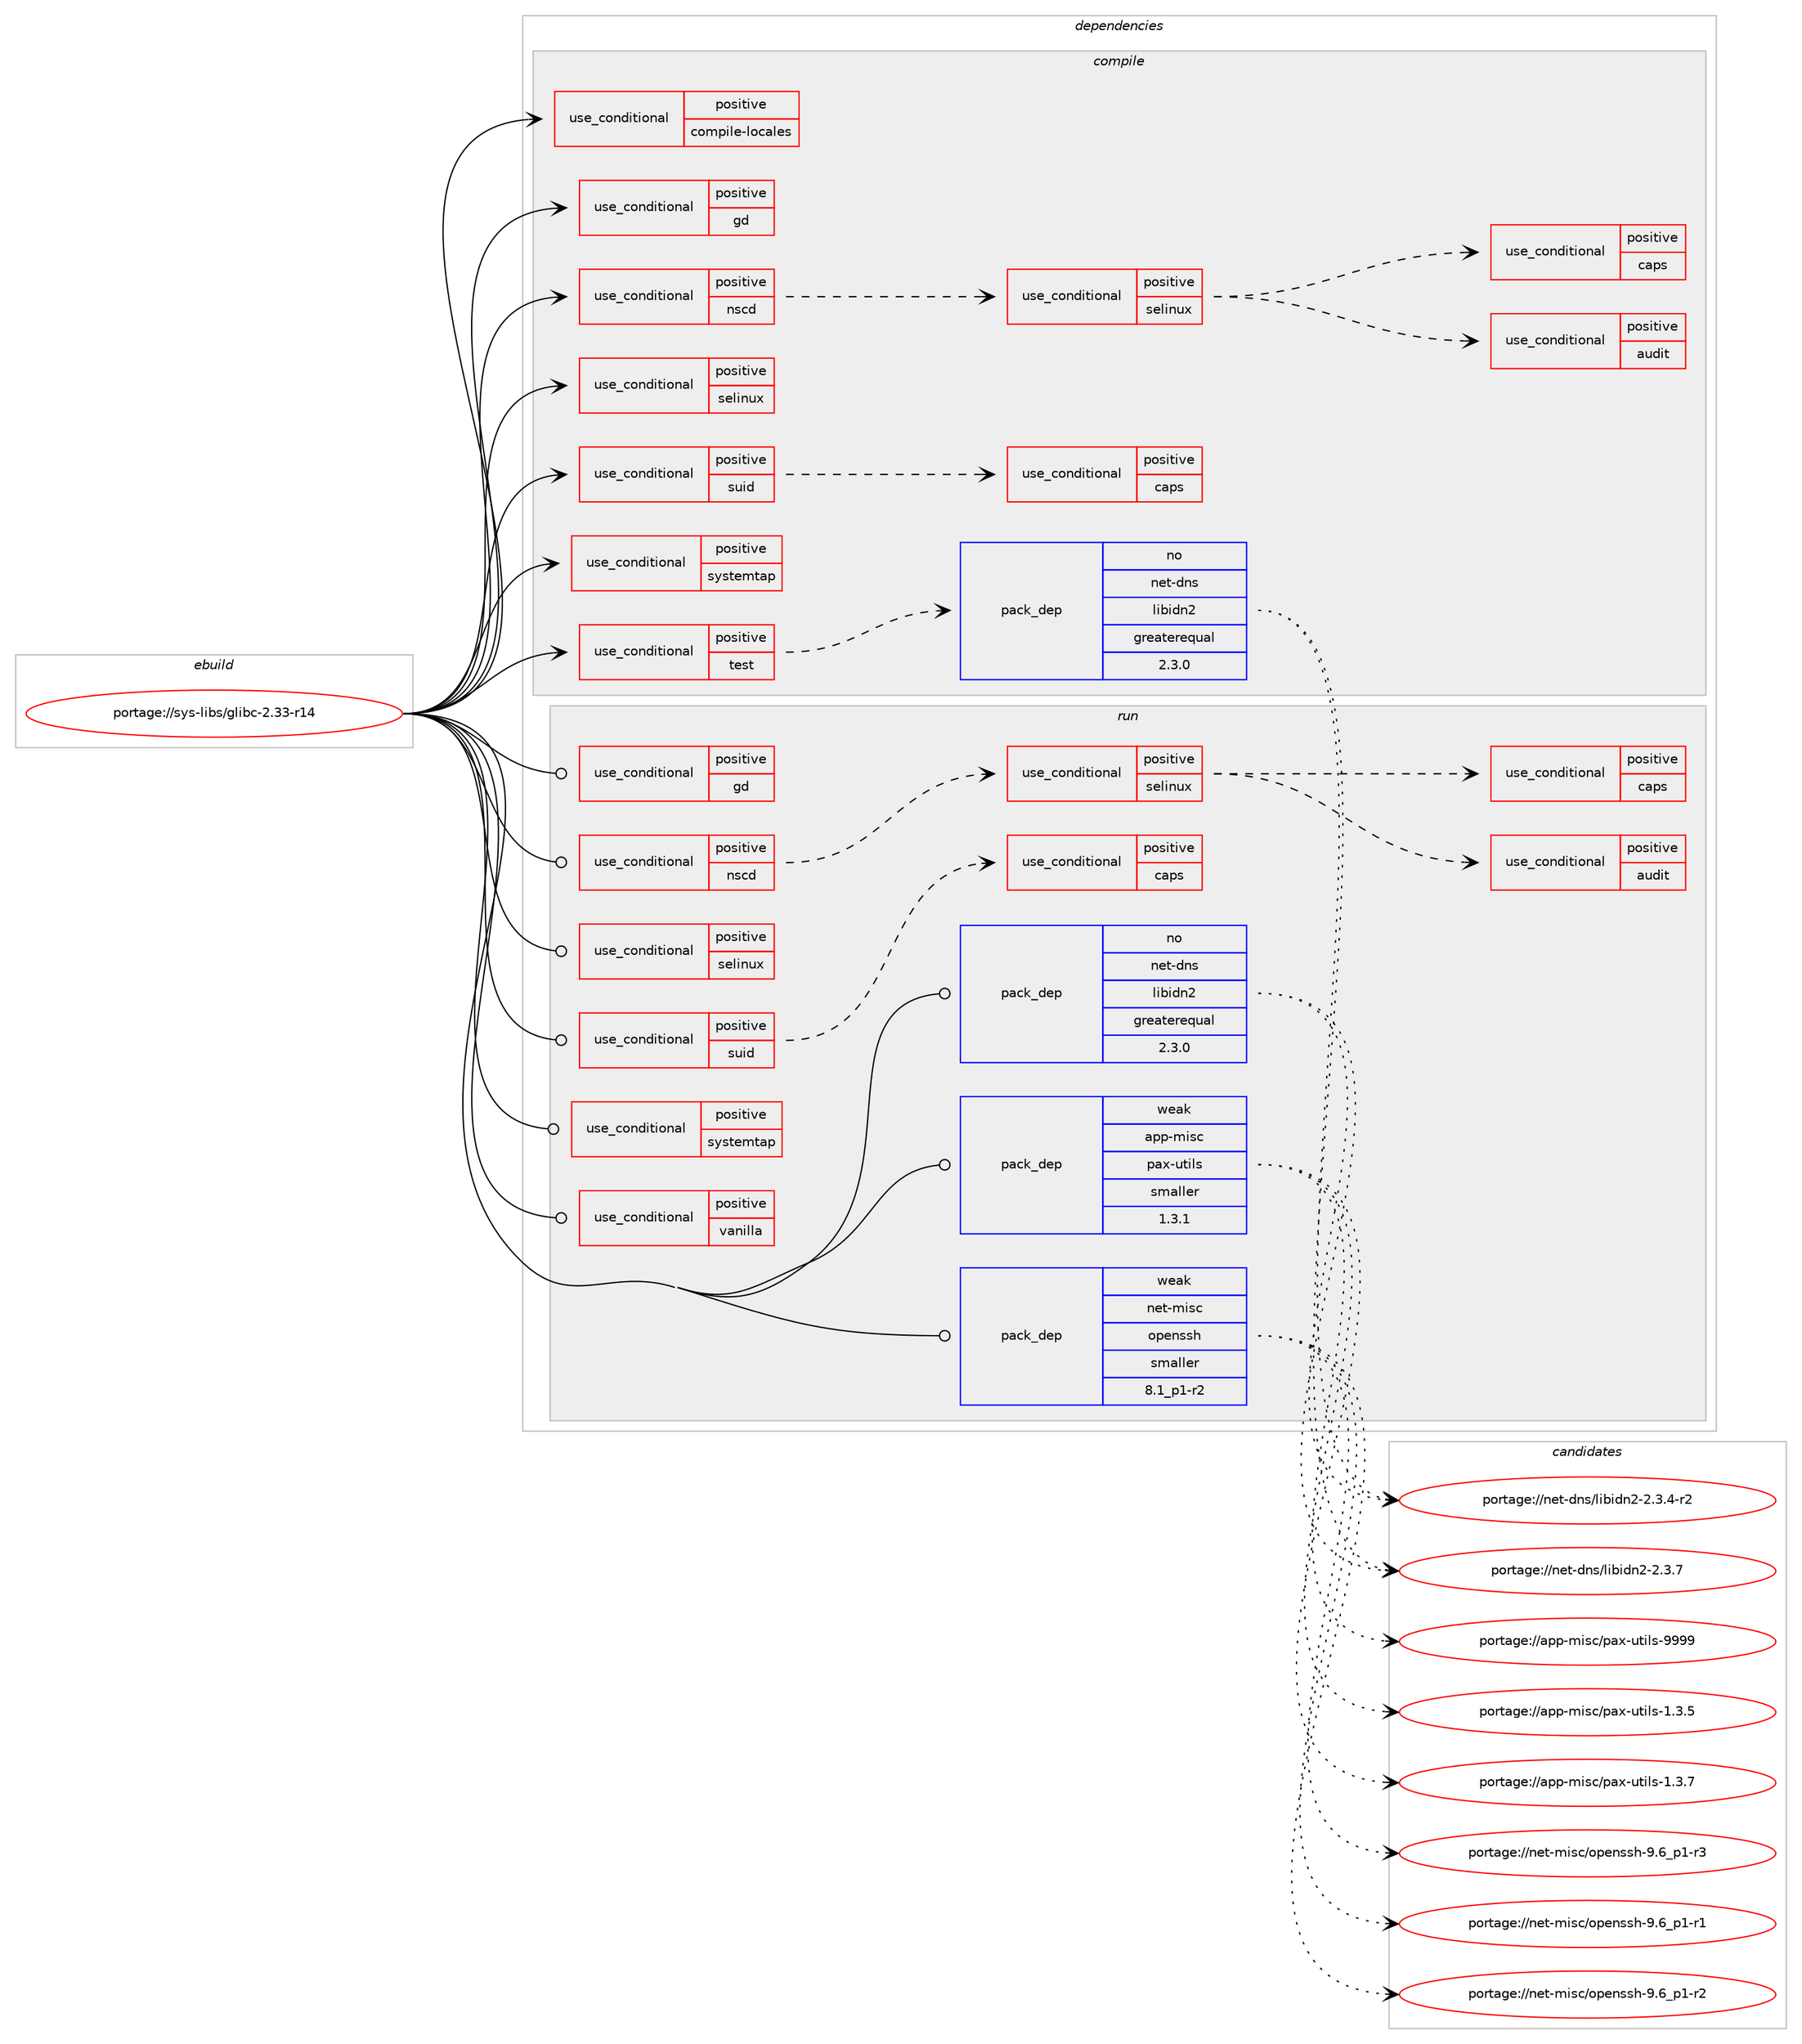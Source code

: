 digraph prolog {

# *************
# Graph options
# *************

newrank=true;
concentrate=true;
compound=true;
graph [rankdir=LR,fontname=Helvetica,fontsize=10,ranksep=1.5];#, ranksep=2.5, nodesep=0.2];
edge  [arrowhead=vee];
node  [fontname=Helvetica,fontsize=10];

# **********
# The ebuild
# **********

subgraph cluster_leftcol {
color=gray;
rank=same;
label=<<i>ebuild</i>>;
id [label="portage://sys-libs/glibc-2.33-r14", color=red, width=4, href="../sys-libs/glibc-2.33-r14.svg"];
}

# ****************
# The dependencies
# ****************

subgraph cluster_midcol {
color=gray;
label=<<i>dependencies</i>>;
subgraph cluster_compile {
fillcolor="#eeeeee";
style=filled;
label=<<i>compile</i>>;
subgraph cond13119 {
dependency18896 [label=<<TABLE BORDER="0" CELLBORDER="1" CELLSPACING="0" CELLPADDING="4"><TR><TD ROWSPAN="3" CELLPADDING="10">use_conditional</TD></TR><TR><TD>positive</TD></TR><TR><TD>compile-locales</TD></TR></TABLE>>, shape=none, color=red];
# *** BEGIN UNKNOWN DEPENDENCY TYPE (TODO) ***
# dependency18896 -> package_dependency(portage://sys-libs/glibc-2.33-r14,install,no,app-arch,gzip,none,[,,],[],[])
# *** END UNKNOWN DEPENDENCY TYPE (TODO) ***

# *** BEGIN UNKNOWN DEPENDENCY TYPE (TODO) ***
# dependency18896 -> package_dependency(portage://sys-libs/glibc-2.33-r14,install,no,sys-apps,grep,none,[,,],[],[])
# *** END UNKNOWN DEPENDENCY TYPE (TODO) ***

# *** BEGIN UNKNOWN DEPENDENCY TYPE (TODO) ***
# dependency18896 -> package_dependency(portage://sys-libs/glibc-2.33-r14,install,no,app-alternatives,awk,none,[,,],[],[])
# *** END UNKNOWN DEPENDENCY TYPE (TODO) ***

}
id:e -> dependency18896:w [weight=20,style="solid",arrowhead="vee"];
subgraph cond13120 {
dependency18897 [label=<<TABLE BORDER="0" CELLBORDER="1" CELLSPACING="0" CELLPADDING="4"><TR><TD ROWSPAN="3" CELLPADDING="10">use_conditional</TD></TR><TR><TD>positive</TD></TR><TR><TD>gd</TD></TR></TABLE>>, shape=none, color=red];
# *** BEGIN UNKNOWN DEPENDENCY TYPE (TODO) ***
# dependency18897 -> package_dependency(portage://sys-libs/glibc-2.33-r14,install,no,media-libs,gd,none,[,,],[slot(2),equal],[])
# *** END UNKNOWN DEPENDENCY TYPE (TODO) ***

}
id:e -> dependency18897:w [weight=20,style="solid",arrowhead="vee"];
subgraph cond13121 {
dependency18898 [label=<<TABLE BORDER="0" CELLBORDER="1" CELLSPACING="0" CELLPADDING="4"><TR><TD ROWSPAN="3" CELLPADDING="10">use_conditional</TD></TR><TR><TD>positive</TD></TR><TR><TD>nscd</TD></TR></TABLE>>, shape=none, color=red];
subgraph cond13122 {
dependency18899 [label=<<TABLE BORDER="0" CELLBORDER="1" CELLSPACING="0" CELLPADDING="4"><TR><TD ROWSPAN="3" CELLPADDING="10">use_conditional</TD></TR><TR><TD>positive</TD></TR><TR><TD>selinux</TD></TR></TABLE>>, shape=none, color=red];
subgraph cond13123 {
dependency18900 [label=<<TABLE BORDER="0" CELLBORDER="1" CELLSPACING="0" CELLPADDING="4"><TR><TD ROWSPAN="3" CELLPADDING="10">use_conditional</TD></TR><TR><TD>positive</TD></TR><TR><TD>audit</TD></TR></TABLE>>, shape=none, color=red];
# *** BEGIN UNKNOWN DEPENDENCY TYPE (TODO) ***
# dependency18900 -> package_dependency(portage://sys-libs/glibc-2.33-r14,install,no,sys-process,audit,none,[,,],[],[])
# *** END UNKNOWN DEPENDENCY TYPE (TODO) ***

}
dependency18899:e -> dependency18900:w [weight=20,style="dashed",arrowhead="vee"];
subgraph cond13124 {
dependency18901 [label=<<TABLE BORDER="0" CELLBORDER="1" CELLSPACING="0" CELLPADDING="4"><TR><TD ROWSPAN="3" CELLPADDING="10">use_conditional</TD></TR><TR><TD>positive</TD></TR><TR><TD>caps</TD></TR></TABLE>>, shape=none, color=red];
# *** BEGIN UNKNOWN DEPENDENCY TYPE (TODO) ***
# dependency18901 -> package_dependency(portage://sys-libs/glibc-2.33-r14,install,no,sys-libs,libcap,none,[,,],[],[])
# *** END UNKNOWN DEPENDENCY TYPE (TODO) ***

}
dependency18899:e -> dependency18901:w [weight=20,style="dashed",arrowhead="vee"];
}
dependency18898:e -> dependency18899:w [weight=20,style="dashed",arrowhead="vee"];
}
id:e -> dependency18898:w [weight=20,style="solid",arrowhead="vee"];
subgraph cond13125 {
dependency18902 [label=<<TABLE BORDER="0" CELLBORDER="1" CELLSPACING="0" CELLPADDING="4"><TR><TD ROWSPAN="3" CELLPADDING="10">use_conditional</TD></TR><TR><TD>positive</TD></TR><TR><TD>selinux</TD></TR></TABLE>>, shape=none, color=red];
# *** BEGIN UNKNOWN DEPENDENCY TYPE (TODO) ***
# dependency18902 -> package_dependency(portage://sys-libs/glibc-2.33-r14,install,no,sys-libs,libselinux,none,[,,],[],[])
# *** END UNKNOWN DEPENDENCY TYPE (TODO) ***

}
id:e -> dependency18902:w [weight=20,style="solid",arrowhead="vee"];
subgraph cond13126 {
dependency18903 [label=<<TABLE BORDER="0" CELLBORDER="1" CELLSPACING="0" CELLPADDING="4"><TR><TD ROWSPAN="3" CELLPADDING="10">use_conditional</TD></TR><TR><TD>positive</TD></TR><TR><TD>suid</TD></TR></TABLE>>, shape=none, color=red];
subgraph cond13127 {
dependency18904 [label=<<TABLE BORDER="0" CELLBORDER="1" CELLSPACING="0" CELLPADDING="4"><TR><TD ROWSPAN="3" CELLPADDING="10">use_conditional</TD></TR><TR><TD>positive</TD></TR><TR><TD>caps</TD></TR></TABLE>>, shape=none, color=red];
# *** BEGIN UNKNOWN DEPENDENCY TYPE (TODO) ***
# dependency18904 -> package_dependency(portage://sys-libs/glibc-2.33-r14,install,no,sys-libs,libcap,none,[,,],[],[])
# *** END UNKNOWN DEPENDENCY TYPE (TODO) ***

}
dependency18903:e -> dependency18904:w [weight=20,style="dashed",arrowhead="vee"];
}
id:e -> dependency18903:w [weight=20,style="solid",arrowhead="vee"];
subgraph cond13128 {
dependency18905 [label=<<TABLE BORDER="0" CELLBORDER="1" CELLSPACING="0" CELLPADDING="4"><TR><TD ROWSPAN="3" CELLPADDING="10">use_conditional</TD></TR><TR><TD>positive</TD></TR><TR><TD>systemtap</TD></TR></TABLE>>, shape=none, color=red];
# *** BEGIN UNKNOWN DEPENDENCY TYPE (TODO) ***
# dependency18905 -> package_dependency(portage://sys-libs/glibc-2.33-r14,install,no,dev-debug,systemtap,none,[,,],[],[])
# *** END UNKNOWN DEPENDENCY TYPE (TODO) ***

}
id:e -> dependency18905:w [weight=20,style="solid",arrowhead="vee"];
subgraph cond13129 {
dependency18906 [label=<<TABLE BORDER="0" CELLBORDER="1" CELLSPACING="0" CELLPADDING="4"><TR><TD ROWSPAN="3" CELLPADDING="10">use_conditional</TD></TR><TR><TD>positive</TD></TR><TR><TD>test</TD></TR></TABLE>>, shape=none, color=red];
subgraph pack5604 {
dependency18907 [label=<<TABLE BORDER="0" CELLBORDER="1" CELLSPACING="0" CELLPADDING="4" WIDTH="220"><TR><TD ROWSPAN="6" CELLPADDING="30">pack_dep</TD></TR><TR><TD WIDTH="110">no</TD></TR><TR><TD>net-dns</TD></TR><TR><TD>libidn2</TD></TR><TR><TD>greaterequal</TD></TR><TR><TD>2.3.0</TD></TR></TABLE>>, shape=none, color=blue];
}
dependency18906:e -> dependency18907:w [weight=20,style="dashed",arrowhead="vee"];
}
id:e -> dependency18906:w [weight=20,style="solid",arrowhead="vee"];
# *** BEGIN UNKNOWN DEPENDENCY TYPE (TODO) ***
# id -> package_dependency(portage://sys-libs/glibc-2.33-r14,install,no,virtual,os-headers,none,[,,],[],[])
# *** END UNKNOWN DEPENDENCY TYPE (TODO) ***

}
subgraph cluster_compileandrun {
fillcolor="#eeeeee";
style=filled;
label=<<i>compile and run</i>>;
}
subgraph cluster_run {
fillcolor="#eeeeee";
style=filled;
label=<<i>run</i>>;
subgraph cond13130 {
dependency18908 [label=<<TABLE BORDER="0" CELLBORDER="1" CELLSPACING="0" CELLPADDING="4"><TR><TD ROWSPAN="3" CELLPADDING="10">use_conditional</TD></TR><TR><TD>positive</TD></TR><TR><TD>gd</TD></TR></TABLE>>, shape=none, color=red];
# *** BEGIN UNKNOWN DEPENDENCY TYPE (TODO) ***
# dependency18908 -> package_dependency(portage://sys-libs/glibc-2.33-r14,run,no,media-libs,gd,none,[,,],[slot(2),equal],[])
# *** END UNKNOWN DEPENDENCY TYPE (TODO) ***

}
id:e -> dependency18908:w [weight=20,style="solid",arrowhead="odot"];
subgraph cond13131 {
dependency18909 [label=<<TABLE BORDER="0" CELLBORDER="1" CELLSPACING="0" CELLPADDING="4"><TR><TD ROWSPAN="3" CELLPADDING="10">use_conditional</TD></TR><TR><TD>positive</TD></TR><TR><TD>nscd</TD></TR></TABLE>>, shape=none, color=red];
subgraph cond13132 {
dependency18910 [label=<<TABLE BORDER="0" CELLBORDER="1" CELLSPACING="0" CELLPADDING="4"><TR><TD ROWSPAN="3" CELLPADDING="10">use_conditional</TD></TR><TR><TD>positive</TD></TR><TR><TD>selinux</TD></TR></TABLE>>, shape=none, color=red];
subgraph cond13133 {
dependency18911 [label=<<TABLE BORDER="0" CELLBORDER="1" CELLSPACING="0" CELLPADDING="4"><TR><TD ROWSPAN="3" CELLPADDING="10">use_conditional</TD></TR><TR><TD>positive</TD></TR><TR><TD>audit</TD></TR></TABLE>>, shape=none, color=red];
# *** BEGIN UNKNOWN DEPENDENCY TYPE (TODO) ***
# dependency18911 -> package_dependency(portage://sys-libs/glibc-2.33-r14,run,no,sys-process,audit,none,[,,],[],[])
# *** END UNKNOWN DEPENDENCY TYPE (TODO) ***

}
dependency18910:e -> dependency18911:w [weight=20,style="dashed",arrowhead="vee"];
subgraph cond13134 {
dependency18912 [label=<<TABLE BORDER="0" CELLBORDER="1" CELLSPACING="0" CELLPADDING="4"><TR><TD ROWSPAN="3" CELLPADDING="10">use_conditional</TD></TR><TR><TD>positive</TD></TR><TR><TD>caps</TD></TR></TABLE>>, shape=none, color=red];
# *** BEGIN UNKNOWN DEPENDENCY TYPE (TODO) ***
# dependency18912 -> package_dependency(portage://sys-libs/glibc-2.33-r14,run,no,sys-libs,libcap,none,[,,],[],[])
# *** END UNKNOWN DEPENDENCY TYPE (TODO) ***

}
dependency18910:e -> dependency18912:w [weight=20,style="dashed",arrowhead="vee"];
}
dependency18909:e -> dependency18910:w [weight=20,style="dashed",arrowhead="vee"];
}
id:e -> dependency18909:w [weight=20,style="solid",arrowhead="odot"];
subgraph cond13135 {
dependency18913 [label=<<TABLE BORDER="0" CELLBORDER="1" CELLSPACING="0" CELLPADDING="4"><TR><TD ROWSPAN="3" CELLPADDING="10">use_conditional</TD></TR><TR><TD>positive</TD></TR><TR><TD>selinux</TD></TR></TABLE>>, shape=none, color=red];
# *** BEGIN UNKNOWN DEPENDENCY TYPE (TODO) ***
# dependency18913 -> package_dependency(portage://sys-libs/glibc-2.33-r14,run,no,sys-libs,libselinux,none,[,,],[],[])
# *** END UNKNOWN DEPENDENCY TYPE (TODO) ***

}
id:e -> dependency18913:w [weight=20,style="solid",arrowhead="odot"];
subgraph cond13136 {
dependency18914 [label=<<TABLE BORDER="0" CELLBORDER="1" CELLSPACING="0" CELLPADDING="4"><TR><TD ROWSPAN="3" CELLPADDING="10">use_conditional</TD></TR><TR><TD>positive</TD></TR><TR><TD>suid</TD></TR></TABLE>>, shape=none, color=red];
subgraph cond13137 {
dependency18915 [label=<<TABLE BORDER="0" CELLBORDER="1" CELLSPACING="0" CELLPADDING="4"><TR><TD ROWSPAN="3" CELLPADDING="10">use_conditional</TD></TR><TR><TD>positive</TD></TR><TR><TD>caps</TD></TR></TABLE>>, shape=none, color=red];
# *** BEGIN UNKNOWN DEPENDENCY TYPE (TODO) ***
# dependency18915 -> package_dependency(portage://sys-libs/glibc-2.33-r14,run,no,sys-libs,libcap,none,[,,],[],[])
# *** END UNKNOWN DEPENDENCY TYPE (TODO) ***

}
dependency18914:e -> dependency18915:w [weight=20,style="dashed",arrowhead="vee"];
}
id:e -> dependency18914:w [weight=20,style="solid",arrowhead="odot"];
subgraph cond13138 {
dependency18916 [label=<<TABLE BORDER="0" CELLBORDER="1" CELLSPACING="0" CELLPADDING="4"><TR><TD ROWSPAN="3" CELLPADDING="10">use_conditional</TD></TR><TR><TD>positive</TD></TR><TR><TD>systemtap</TD></TR></TABLE>>, shape=none, color=red];
# *** BEGIN UNKNOWN DEPENDENCY TYPE (TODO) ***
# dependency18916 -> package_dependency(portage://sys-libs/glibc-2.33-r14,run,no,dev-debug,systemtap,none,[,,],[],[])
# *** END UNKNOWN DEPENDENCY TYPE (TODO) ***

}
id:e -> dependency18916:w [weight=20,style="solid",arrowhead="odot"];
subgraph cond13139 {
dependency18917 [label=<<TABLE BORDER="0" CELLBORDER="1" CELLSPACING="0" CELLPADDING="4"><TR><TD ROWSPAN="3" CELLPADDING="10">use_conditional</TD></TR><TR><TD>positive</TD></TR><TR><TD>vanilla</TD></TR></TABLE>>, shape=none, color=red];
# *** BEGIN UNKNOWN DEPENDENCY TYPE (TODO) ***
# dependency18917 -> package_dependency(portage://sys-libs/glibc-2.33-r14,run,weak,sys-libs,timezone-data,none,[,,],[],[])
# *** END UNKNOWN DEPENDENCY TYPE (TODO) ***

}
id:e -> dependency18917:w [weight=20,style="solid",arrowhead="odot"];
# *** BEGIN UNKNOWN DEPENDENCY TYPE (TODO) ***
# id -> package_dependency(portage://sys-libs/glibc-2.33-r14,run,no,app-alternatives,awk,none,[,,],[],[])
# *** END UNKNOWN DEPENDENCY TYPE (TODO) ***

# *** BEGIN UNKNOWN DEPENDENCY TYPE (TODO) ***
# id -> package_dependency(portage://sys-libs/glibc-2.33-r14,run,no,app-arch,gzip,none,[,,],[],[])
# *** END UNKNOWN DEPENDENCY TYPE (TODO) ***

subgraph pack5605 {
dependency18918 [label=<<TABLE BORDER="0" CELLBORDER="1" CELLSPACING="0" CELLPADDING="4" WIDTH="220"><TR><TD ROWSPAN="6" CELLPADDING="30">pack_dep</TD></TR><TR><TD WIDTH="110">no</TD></TR><TR><TD>net-dns</TD></TR><TR><TD>libidn2</TD></TR><TR><TD>greaterequal</TD></TR><TR><TD>2.3.0</TD></TR></TABLE>>, shape=none, color=blue];
}
id:e -> dependency18918:w [weight=20,style="solid",arrowhead="odot"];
# *** BEGIN UNKNOWN DEPENDENCY TYPE (TODO) ***
# id -> package_dependency(portage://sys-libs/glibc-2.33-r14,run,no,sys-apps,gentoo-functions,none,[,,],[],[])
# *** END UNKNOWN DEPENDENCY TYPE (TODO) ***

# *** BEGIN UNKNOWN DEPENDENCY TYPE (TODO) ***
# id -> package_dependency(portage://sys-libs/glibc-2.33-r14,run,no,sys-apps,grep,none,[,,],[],[])
# *** END UNKNOWN DEPENDENCY TYPE (TODO) ***

subgraph pack5606 {
dependency18919 [label=<<TABLE BORDER="0" CELLBORDER="1" CELLSPACING="0" CELLPADDING="4" WIDTH="220"><TR><TD ROWSPAN="6" CELLPADDING="30">pack_dep</TD></TR><TR><TD WIDTH="110">weak</TD></TR><TR><TD>app-misc</TD></TR><TR><TD>pax-utils</TD></TR><TR><TD>smaller</TD></TR><TR><TD>1.3.1</TD></TR></TABLE>>, shape=none, color=blue];
}
id:e -> dependency18919:w [weight=20,style="solid",arrowhead="odot"];
subgraph pack5607 {
dependency18920 [label=<<TABLE BORDER="0" CELLBORDER="1" CELLSPACING="0" CELLPADDING="4" WIDTH="220"><TR><TD ROWSPAN="6" CELLPADDING="30">pack_dep</TD></TR><TR><TD WIDTH="110">weak</TD></TR><TR><TD>net-misc</TD></TR><TR><TD>openssh</TD></TR><TR><TD>smaller</TD></TR><TR><TD>8.1_p1-r2</TD></TR></TABLE>>, shape=none, color=blue];
}
id:e -> dependency18920:w [weight=20,style="solid",arrowhead="odot"];
}
}

# **************
# The candidates
# **************

subgraph cluster_choices {
rank=same;
color=gray;
label=<<i>candidates</i>>;

subgraph choice5604 {
color=black;
nodesep=1;
choice110101116451001101154710810598105100110504550465146524511450 [label="portage://net-dns/libidn2-2.3.4-r2", color=red, width=4,href="../net-dns/libidn2-2.3.4-r2.svg"];
choice11010111645100110115471081059810510011050455046514655 [label="portage://net-dns/libidn2-2.3.7", color=red, width=4,href="../net-dns/libidn2-2.3.7.svg"];
dependency18907:e -> choice110101116451001101154710810598105100110504550465146524511450:w [style=dotted,weight="100"];
dependency18907:e -> choice11010111645100110115471081059810510011050455046514655:w [style=dotted,weight="100"];
}
subgraph choice5605 {
color=black;
nodesep=1;
choice110101116451001101154710810598105100110504550465146524511450 [label="portage://net-dns/libidn2-2.3.4-r2", color=red, width=4,href="../net-dns/libidn2-2.3.4-r2.svg"];
choice11010111645100110115471081059810510011050455046514655 [label="portage://net-dns/libidn2-2.3.7", color=red, width=4,href="../net-dns/libidn2-2.3.7.svg"];
dependency18918:e -> choice110101116451001101154710810598105100110504550465146524511450:w [style=dotted,weight="100"];
dependency18918:e -> choice11010111645100110115471081059810510011050455046514655:w [style=dotted,weight="100"];
}
subgraph choice5606 {
color=black;
nodesep=1;
choice971121124510910511599471129712045117116105108115454946514653 [label="portage://app-misc/pax-utils-1.3.5", color=red, width=4,href="../app-misc/pax-utils-1.3.5.svg"];
choice971121124510910511599471129712045117116105108115454946514655 [label="portage://app-misc/pax-utils-1.3.7", color=red, width=4,href="../app-misc/pax-utils-1.3.7.svg"];
choice9711211245109105115994711297120451171161051081154557575757 [label="portage://app-misc/pax-utils-9999", color=red, width=4,href="../app-misc/pax-utils-9999.svg"];
dependency18919:e -> choice971121124510910511599471129712045117116105108115454946514653:w [style=dotted,weight="100"];
dependency18919:e -> choice971121124510910511599471129712045117116105108115454946514655:w [style=dotted,weight="100"];
dependency18919:e -> choice9711211245109105115994711297120451171161051081154557575757:w [style=dotted,weight="100"];
}
subgraph choice5607 {
color=black;
nodesep=1;
choice1101011164510910511599471111121011101151151044557465495112494511449 [label="portage://net-misc/openssh-9.6_p1-r1", color=red, width=4,href="../net-misc/openssh-9.6_p1-r1.svg"];
choice1101011164510910511599471111121011101151151044557465495112494511450 [label="portage://net-misc/openssh-9.6_p1-r2", color=red, width=4,href="../net-misc/openssh-9.6_p1-r2.svg"];
choice1101011164510910511599471111121011101151151044557465495112494511451 [label="portage://net-misc/openssh-9.6_p1-r3", color=red, width=4,href="../net-misc/openssh-9.6_p1-r3.svg"];
dependency18920:e -> choice1101011164510910511599471111121011101151151044557465495112494511449:w [style=dotted,weight="100"];
dependency18920:e -> choice1101011164510910511599471111121011101151151044557465495112494511450:w [style=dotted,weight="100"];
dependency18920:e -> choice1101011164510910511599471111121011101151151044557465495112494511451:w [style=dotted,weight="100"];
}
}

}
